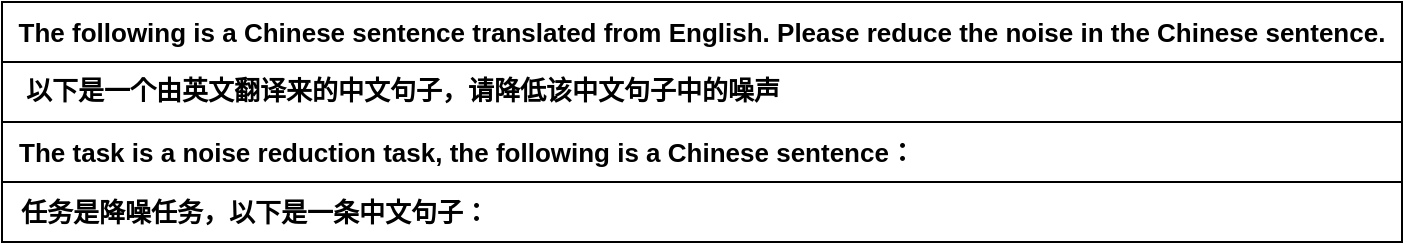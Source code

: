 <mxfile version="22.1.16" type="device">
  <diagram name="第 1 页" id="9hvXNjHbzQdgaGkcdYJE">
    <mxGraphModel dx="1102" dy="613" grid="1" gridSize="10" guides="1" tooltips="1" connect="1" arrows="1" fold="1" page="1" pageScale="1" pageWidth="3300" pageHeight="4681" math="0" shadow="0">
      <root>
        <mxCell id="0" />
        <mxCell id="1" parent="0" />
        <mxCell id="RrNN1wanW8iVdMHNO-eD-19" value="" style="rounded=0;whiteSpace=wrap;html=1;fillStyle=auto;" vertex="1" parent="1">
          <mxGeometry x="170" y="200" width="700" height="120" as="geometry" />
        </mxCell>
        <mxCell id="RrNN1wanW8iVdMHNO-eD-2" value="&lt;font style=&quot;font-size: 13px;&quot;&gt;&lt;b&gt;The following is a Chinese sentence translated from English. Please reduce the noise in the Chinese sentence.&lt;/b&gt;&lt;/font&gt;" style="text;html=1;strokeColor=none;fillColor=none;align=center;verticalAlign=middle;whiteSpace=wrap;rounded=0;" vertex="1" parent="1">
          <mxGeometry x="170" y="200" width="700" height="30" as="geometry" />
        </mxCell>
        <mxCell id="RrNN1wanW8iVdMHNO-eD-3" value="以下是一个由英文翻译来的中文句子，请降低该中文句子中的噪声" style="text;whiteSpace=wrap;fontStyle=1;fontSize=13;" vertex="1" parent="1">
          <mxGeometry x="180" y="230" width="380" height="40" as="geometry" />
        </mxCell>
        <mxCell id="RrNN1wanW8iVdMHNO-eD-22" value="&lt;b&gt;&lt;font style=&quot;font-size: 13px;&quot;&gt;The task is a noise reduction task, the following is a Chinese sentence：&lt;/font&gt;&lt;/b&gt;" style="text;html=1;strokeColor=none;fillColor=none;align=center;verticalAlign=middle;whiteSpace=wrap;rounded=0;" vertex="1" parent="1">
          <mxGeometry x="171" y="260" width="462.5" height="30" as="geometry" />
        </mxCell>
        <mxCell id="RrNN1wanW8iVdMHNO-eD-24" value="&lt;b&gt;&lt;font style=&quot;font-size: 13px;&quot;&gt;任务是降噪任务，以下是一条中文句子：&lt;/font&gt;&lt;/b&gt;" style="text;html=1;strokeColor=none;fillColor=none;align=center;verticalAlign=middle;whiteSpace=wrap;rounded=0;" vertex="1" parent="1">
          <mxGeometry x="175" y="290" width="243" height="30" as="geometry" />
        </mxCell>
        <mxCell id="RrNN1wanW8iVdMHNO-eD-25" value="" style="endArrow=none;html=1;rounded=0;entryX=1;entryY=1;entryDx=0;entryDy=0;" edge="1" parent="1" target="RrNN1wanW8iVdMHNO-eD-2">
          <mxGeometry width="50" height="50" relative="1" as="geometry">
            <mxPoint x="170" y="230" as="sourcePoint" />
            <mxPoint x="220" y="180" as="targetPoint" />
          </mxGeometry>
        </mxCell>
        <mxCell id="RrNN1wanW8iVdMHNO-eD-28" value="" style="endArrow=none;html=1;rounded=0;entryX=1;entryY=0.5;entryDx=0;entryDy=0;" edge="1" parent="1" target="RrNN1wanW8iVdMHNO-eD-19">
          <mxGeometry width="50" height="50" relative="1" as="geometry">
            <mxPoint x="170" y="260" as="sourcePoint" />
            <mxPoint x="870" y="260" as="targetPoint" />
            <Array as="points">
              <mxPoint x="520" y="260" />
            </Array>
          </mxGeometry>
        </mxCell>
        <mxCell id="RrNN1wanW8iVdMHNO-eD-29" value="" style="endArrow=none;html=1;rounded=0;" edge="1" parent="1">
          <mxGeometry width="50" height="50" relative="1" as="geometry">
            <mxPoint x="170" y="290" as="sourcePoint" />
            <mxPoint x="870" y="290" as="targetPoint" />
          </mxGeometry>
        </mxCell>
      </root>
    </mxGraphModel>
  </diagram>
</mxfile>
